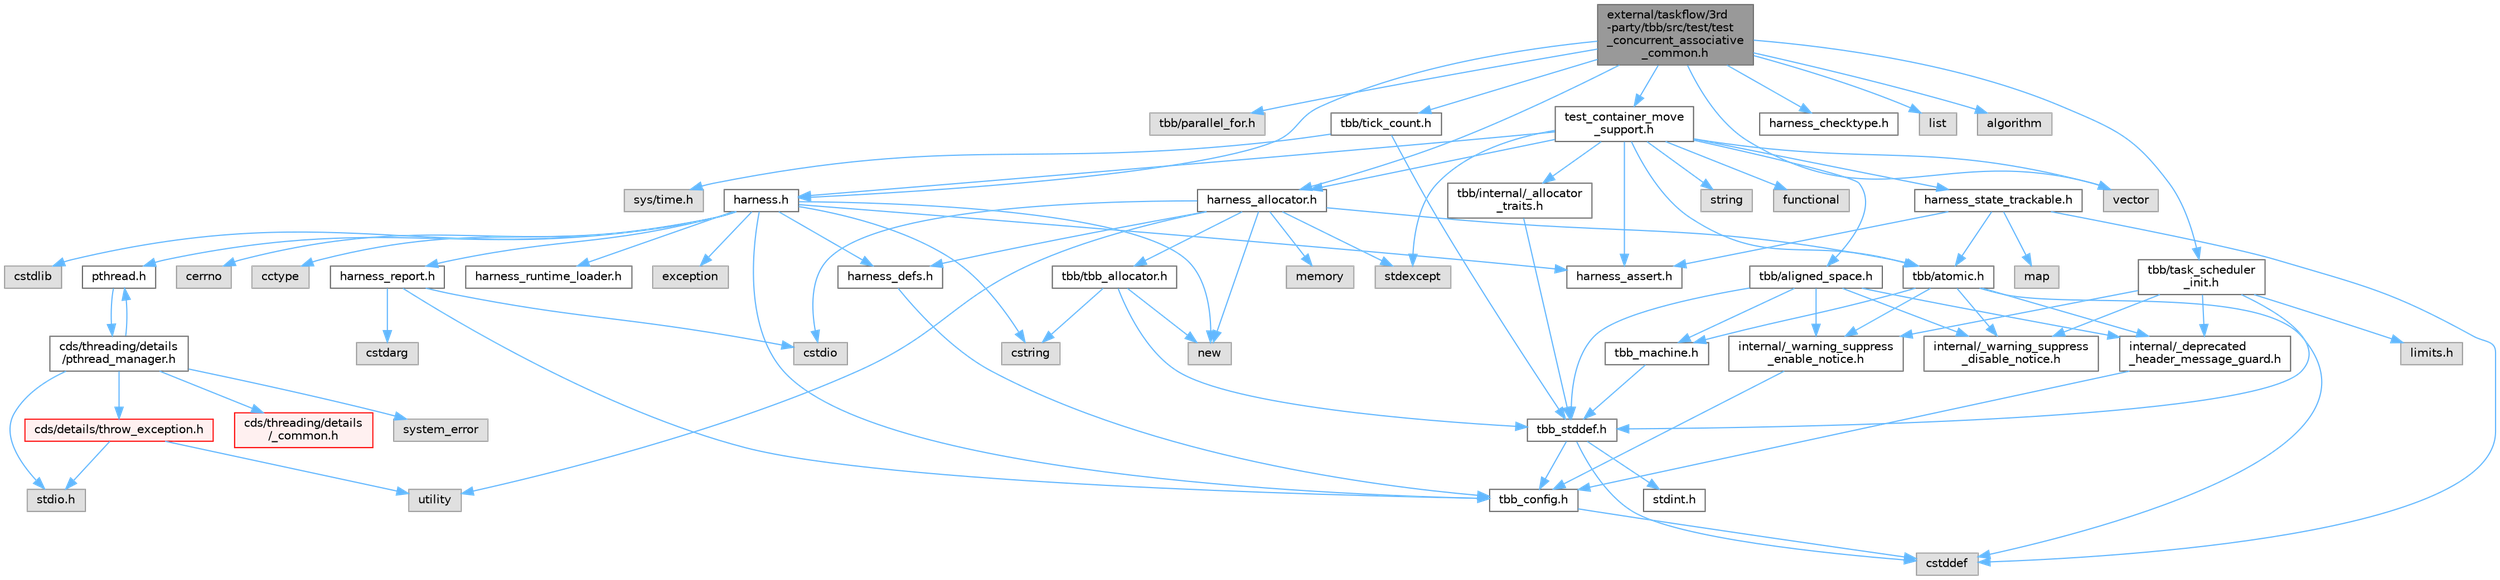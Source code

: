 digraph "external/taskflow/3rd-party/tbb/src/test/test_concurrent_associative_common.h"
{
 // LATEX_PDF_SIZE
  bgcolor="transparent";
  edge [fontname=Helvetica,fontsize=10,labelfontname=Helvetica,labelfontsize=10];
  node [fontname=Helvetica,fontsize=10,shape=box,height=0.2,width=0.4];
  Node1 [id="Node000001",label="external/taskflow/3rd\l-party/tbb/src/test/test\l_concurrent_associative\l_common.h",height=0.2,width=0.4,color="gray40", fillcolor="grey60", style="filled", fontcolor="black",tooltip=" "];
  Node1 -> Node2 [id="edge1_Node000001_Node000002",color="steelblue1",style="solid",tooltip=" "];
  Node2 [id="Node000002",label="tbb/parallel_for.h",height=0.2,width=0.4,color="grey60", fillcolor="#E0E0E0", style="filled",tooltip=" "];
  Node1 -> Node3 [id="edge2_Node000001_Node000003",color="steelblue1",style="solid",tooltip=" "];
  Node3 [id="Node000003",label="tbb/tick_count.h",height=0.2,width=0.4,color="grey40", fillcolor="white", style="filled",URL="$tick__count_8h.html",tooltip=" "];
  Node3 -> Node4 [id="edge3_Node000003_Node000004",color="steelblue1",style="solid",tooltip=" "];
  Node4 [id="Node000004",label="tbb_stddef.h",height=0.2,width=0.4,color="grey40", fillcolor="white", style="filled",URL="$tbb__stddef_8h.html",tooltip=" "];
  Node4 -> Node5 [id="edge4_Node000004_Node000005",color="steelblue1",style="solid",tooltip=" "];
  Node5 [id="Node000005",label="tbb_config.h",height=0.2,width=0.4,color="grey40", fillcolor="white", style="filled",URL="$tbb__config_8h.html",tooltip=" "];
  Node5 -> Node6 [id="edge5_Node000005_Node000006",color="steelblue1",style="solid",tooltip=" "];
  Node6 [id="Node000006",label="cstddef",height=0.2,width=0.4,color="grey60", fillcolor="#E0E0E0", style="filled",tooltip=" "];
  Node4 -> Node6 [id="edge6_Node000004_Node000006",color="steelblue1",style="solid",tooltip=" "];
  Node4 -> Node7 [id="edge7_Node000004_Node000007",color="steelblue1",style="solid",tooltip=" "];
  Node7 [id="Node000007",label="stdint.h",height=0.2,width=0.4,color="grey40", fillcolor="white", style="filled",URL="$stdint_8h.html",tooltip=" "];
  Node3 -> Node8 [id="edge8_Node000003_Node000008",color="steelblue1",style="solid",tooltip=" "];
  Node8 [id="Node000008",label="sys/time.h",height=0.2,width=0.4,color="grey60", fillcolor="#E0E0E0", style="filled",tooltip=" "];
  Node1 -> Node9 [id="edge9_Node000001_Node000009",color="steelblue1",style="solid",tooltip=" "];
  Node9 [id="Node000009",label="harness.h",height=0.2,width=0.4,color="grey40", fillcolor="white", style="filled",URL="$harness_8h.html",tooltip=" "];
  Node9 -> Node5 [id="edge10_Node000009_Node000005",color="steelblue1",style="solid",tooltip=" "];
  Node9 -> Node10 [id="edge11_Node000009_Node000010",color="steelblue1",style="solid",tooltip=" "];
  Node10 [id="Node000010",label="harness_defs.h",height=0.2,width=0.4,color="grey40", fillcolor="white", style="filled",URL="$harness__defs_8h.html",tooltip=" "];
  Node10 -> Node5 [id="edge12_Node000010_Node000005",color="steelblue1",style="solid",tooltip=" "];
  Node9 -> Node11 [id="edge13_Node000009_Node000011",color="steelblue1",style="solid",tooltip=" "];
  Node11 [id="Node000011",label="cstdlib",height=0.2,width=0.4,color="grey60", fillcolor="#E0E0E0", style="filled",tooltip=" "];
  Node9 -> Node12 [id="edge14_Node000009_Node000012",color="steelblue1",style="solid",tooltip=" "];
  Node12 [id="Node000012",label="cstring",height=0.2,width=0.4,color="grey60", fillcolor="#E0E0E0", style="filled",tooltip=" "];
  Node9 -> Node13 [id="edge15_Node000009_Node000013",color="steelblue1",style="solid",tooltip=" "];
  Node13 [id="Node000013",label="cerrno",height=0.2,width=0.4,color="grey60", fillcolor="#E0E0E0", style="filled",tooltip=" "];
  Node9 -> Node14 [id="edge16_Node000009_Node000014",color="steelblue1",style="solid",tooltip=" "];
  Node14 [id="Node000014",label="cctype",height=0.2,width=0.4,color="grey60", fillcolor="#E0E0E0", style="filled",tooltip=" "];
  Node9 -> Node15 [id="edge17_Node000009_Node000015",color="steelblue1",style="solid",tooltip=" "];
  Node15 [id="Node000015",label="new",height=0.2,width=0.4,color="grey60", fillcolor="#E0E0E0", style="filled",tooltip=" "];
  Node9 -> Node16 [id="edge18_Node000009_Node000016",color="steelblue1",style="solid",tooltip=" "];
  Node16 [id="Node000016",label="pthread.h",height=0.2,width=0.4,color="grey40", fillcolor="white", style="filled",URL="$pthread_8h.html",tooltip=" "];
  Node16 -> Node17 [id="edge19_Node000016_Node000017",color="steelblue1",style="solid",tooltip=" "];
  Node17 [id="Node000017",label="cds/threading/details\l/pthread_manager.h",height=0.2,width=0.4,color="grey40", fillcolor="white", style="filled",URL="$pthread__manager_8h.html",tooltip=" "];
  Node17 -> Node18 [id="edge20_Node000017_Node000018",color="steelblue1",style="solid",tooltip=" "];
  Node18 [id="Node000018",label="system_error",height=0.2,width=0.4,color="grey60", fillcolor="#E0E0E0", style="filled",tooltip=" "];
  Node17 -> Node19 [id="edge21_Node000017_Node000019",color="steelblue1",style="solid",tooltip=" "];
  Node19 [id="Node000019",label="stdio.h",height=0.2,width=0.4,color="grey60", fillcolor="#E0E0E0", style="filled",tooltip=" "];
  Node17 -> Node16 [id="edge22_Node000017_Node000016",color="steelblue1",style="solid",tooltip=" "];
  Node17 -> Node20 [id="edge23_Node000017_Node000020",color="steelblue1",style="solid",tooltip=" "];
  Node20 [id="Node000020",label="cds/threading/details\l/_common.h",height=0.2,width=0.4,color="red", fillcolor="#FFF0F0", style="filled",URL="$__common_8h.html",tooltip=" "];
  Node17 -> Node53 [id="edge24_Node000017_Node000053",color="steelblue1",style="solid",tooltip=" "];
  Node53 [id="Node000053",label="cds/details/throw_exception.h",height=0.2,width=0.4,color="red", fillcolor="#FFF0F0", style="filled",URL="$throw__exception_8h.html",tooltip=" "];
  Node53 -> Node19 [id="edge25_Node000053_Node000019",color="steelblue1",style="solid",tooltip=" "];
  Node53 -> Node54 [id="edge26_Node000053_Node000054",color="steelblue1",style="solid",tooltip=" "];
  Node54 [id="Node000054",label="utility",height=0.2,width=0.4,color="grey60", fillcolor="#E0E0E0", style="filled",tooltip=" "];
  Node9 -> Node62 [id="edge27_Node000009_Node000062",color="steelblue1",style="solid",tooltip=" "];
  Node62 [id="Node000062",label="harness_runtime_loader.h",height=0.2,width=0.4,color="grey40", fillcolor="white", style="filled",URL="$harness__runtime__loader_8h.html",tooltip=" "];
  Node9 -> Node63 [id="edge28_Node000009_Node000063",color="steelblue1",style="solid",tooltip=" "];
  Node63 [id="Node000063",label="harness_report.h",height=0.2,width=0.4,color="grey40", fillcolor="white", style="filled",URL="$harness__report_8h.html",tooltip=" "];
  Node63 -> Node64 [id="edge29_Node000063_Node000064",color="steelblue1",style="solid",tooltip=" "];
  Node64 [id="Node000064",label="cstdio",height=0.2,width=0.4,color="grey60", fillcolor="#E0E0E0", style="filled",tooltip=" "];
  Node63 -> Node65 [id="edge30_Node000063_Node000065",color="steelblue1",style="solid",tooltip=" "];
  Node65 [id="Node000065",label="cstdarg",height=0.2,width=0.4,color="grey60", fillcolor="#E0E0E0", style="filled",tooltip=" "];
  Node63 -> Node5 [id="edge31_Node000063_Node000005",color="steelblue1",style="solid",tooltip=" "];
  Node9 -> Node29 [id="edge32_Node000009_Node000029",color="steelblue1",style="solid",tooltip=" "];
  Node29 [id="Node000029",label="exception",height=0.2,width=0.4,color="grey60", fillcolor="#E0E0E0", style="filled",tooltip=" "];
  Node9 -> Node66 [id="edge33_Node000009_Node000066",color="steelblue1",style="solid",tooltip=" "];
  Node66 [id="Node000066",label="harness_assert.h",height=0.2,width=0.4,color="grey40", fillcolor="white", style="filled",URL="$harness__assert_8h.html",tooltip=" "];
  Node1 -> Node67 [id="edge34_Node000001_Node000067",color="steelblue1",style="solid",tooltip=" "];
  Node67 [id="Node000067",label="test_container_move\l_support.h",height=0.2,width=0.4,color="grey40", fillcolor="white", style="filled",URL="$test__container__move__support_8h.html",tooltip=" "];
  Node67 -> Node9 [id="edge35_Node000067_Node000009",color="steelblue1",style="solid",tooltip=" "];
  Node67 -> Node66 [id="edge36_Node000067_Node000066",color="steelblue1",style="solid",tooltip=" "];
  Node67 -> Node68 [id="edge37_Node000067_Node000068",color="steelblue1",style="solid",tooltip=" "];
  Node68 [id="Node000068",label="harness_allocator.h",height=0.2,width=0.4,color="grey40", fillcolor="white", style="filled",URL="$harness__allocator_8h.html",tooltip=" "];
  Node68 -> Node10 [id="edge38_Node000068_Node000010",color="steelblue1",style="solid",tooltip=" "];
  Node68 -> Node32 [id="edge39_Node000068_Node000032",color="steelblue1",style="solid",tooltip=" "];
  Node32 [id="Node000032",label="memory",height=0.2,width=0.4,color="grey60", fillcolor="#E0E0E0", style="filled",tooltip=" "];
  Node68 -> Node15 [id="edge40_Node000068_Node000015",color="steelblue1",style="solid",tooltip=" "];
  Node68 -> Node64 [id="edge41_Node000068_Node000064",color="steelblue1",style="solid",tooltip=" "];
  Node68 -> Node30 [id="edge42_Node000068_Node000030",color="steelblue1",style="solid",tooltip=" "];
  Node30 [id="Node000030",label="stdexcept",height=0.2,width=0.4,color="grey60", fillcolor="#E0E0E0", style="filled",tooltip=" "];
  Node68 -> Node54 [id="edge43_Node000068_Node000054",color="steelblue1",style="solid",tooltip=" "];
  Node68 -> Node69 [id="edge44_Node000068_Node000069",color="steelblue1",style="solid",tooltip=" "];
  Node69 [id="Node000069",label="tbb/atomic.h",height=0.2,width=0.4,color="grey40", fillcolor="white", style="filled",URL="$external_2taskflow_23rd-party_2tbb_2include_2tbb_2atomic_8h.html",tooltip=" "];
  Node69 -> Node70 [id="edge45_Node000069_Node000070",color="steelblue1",style="solid",tooltip=" "];
  Node70 [id="Node000070",label="internal/_deprecated\l_header_message_guard.h",height=0.2,width=0.4,color="grey40", fillcolor="white", style="filled",URL="$__deprecated__header__message__guard_8h.html",tooltip=" "];
  Node70 -> Node5 [id="edge46_Node000070_Node000005",color="steelblue1",style="solid",tooltip=" "];
  Node69 -> Node71 [id="edge47_Node000069_Node000071",color="steelblue1",style="solid",tooltip=" "];
  Node71 [id="Node000071",label="internal/_warning_suppress\l_enable_notice.h",height=0.2,width=0.4,color="grey40", fillcolor="white", style="filled",URL="$__warning__suppress__enable__notice_8h.html",tooltip=" "];
  Node71 -> Node5 [id="edge48_Node000071_Node000005",color="steelblue1",style="solid",tooltip=" "];
  Node69 -> Node6 [id="edge49_Node000069_Node000006",color="steelblue1",style="solid",tooltip=" "];
  Node69 -> Node72 [id="edge50_Node000069_Node000072",color="steelblue1",style="solid",tooltip=" "];
  Node72 [id="Node000072",label="tbb_machine.h",height=0.2,width=0.4,color="grey40", fillcolor="white", style="filled",URL="$tbb__machine_8h.html",tooltip=" "];
  Node72 -> Node4 [id="edge51_Node000072_Node000004",color="steelblue1",style="solid",tooltip=" "];
  Node69 -> Node73 [id="edge52_Node000069_Node000073",color="steelblue1",style="solid",tooltip=" "];
  Node73 [id="Node000073",label="internal/_warning_suppress\l_disable_notice.h",height=0.2,width=0.4,color="grey40", fillcolor="white", style="filled",URL="$__warning__suppress__disable__notice_8h.html",tooltip=" "];
  Node68 -> Node74 [id="edge53_Node000068_Node000074",color="steelblue1",style="solid",tooltip=" "];
  Node74 [id="Node000074",label="tbb/tbb_allocator.h",height=0.2,width=0.4,color="grey40", fillcolor="white", style="filled",URL="$tbb__allocator_8h.html",tooltip=" "];
  Node74 -> Node4 [id="edge54_Node000074_Node000004",color="steelblue1",style="solid",tooltip=" "];
  Node74 -> Node15 [id="edge55_Node000074_Node000015",color="steelblue1",style="solid",tooltip=" "];
  Node74 -> Node12 [id="edge56_Node000074_Node000012",color="steelblue1",style="solid",tooltip=" "];
  Node67 -> Node75 [id="edge57_Node000067_Node000075",color="steelblue1",style="solid",tooltip=" "];
  Node75 [id="Node000075",label="harness_state_trackable.h",height=0.2,width=0.4,color="grey40", fillcolor="white", style="filled",URL="$harness__state__trackable_8h.html",tooltip=" "];
  Node75 -> Node6 [id="edge58_Node000075_Node000006",color="steelblue1",style="solid",tooltip=" "];
  Node75 -> Node76 [id="edge59_Node000075_Node000076",color="steelblue1",style="solid",tooltip=" "];
  Node76 [id="Node000076",label="map",height=0.2,width=0.4,color="grey60", fillcolor="#E0E0E0", style="filled",tooltip=" "];
  Node75 -> Node69 [id="edge60_Node000075_Node000069",color="steelblue1",style="solid",tooltip=" "];
  Node75 -> Node66 [id="edge61_Node000075_Node000066",color="steelblue1",style="solid",tooltip=" "];
  Node67 -> Node69 [id="edge62_Node000067_Node000069",color="steelblue1",style="solid",tooltip=" "];
  Node67 -> Node77 [id="edge63_Node000067_Node000077",color="steelblue1",style="solid",tooltip=" "];
  Node77 [id="Node000077",label="tbb/aligned_space.h",height=0.2,width=0.4,color="grey40", fillcolor="white", style="filled",URL="$aligned__space_8h.html",tooltip=" "];
  Node77 -> Node70 [id="edge64_Node000077_Node000070",color="steelblue1",style="solid",tooltip=" "];
  Node77 -> Node71 [id="edge65_Node000077_Node000071",color="steelblue1",style="solid",tooltip=" "];
  Node77 -> Node4 [id="edge66_Node000077_Node000004",color="steelblue1",style="solid",tooltip=" "];
  Node77 -> Node72 [id="edge67_Node000077_Node000072",color="steelblue1",style="solid",tooltip=" "];
  Node77 -> Node73 [id="edge68_Node000077_Node000073",color="steelblue1",style="solid",tooltip=" "];
  Node67 -> Node78 [id="edge69_Node000067_Node000078",color="steelblue1",style="solid",tooltip=" "];
  Node78 [id="Node000078",label="tbb/internal/_allocator\l_traits.h",height=0.2,width=0.4,color="grey40", fillcolor="white", style="filled",URL="$__allocator__traits_8h.html",tooltip=" "];
  Node78 -> Node4 [id="edge70_Node000078_Node000004",color="steelblue1",style="solid",tooltip=" "];
  Node67 -> Node30 [id="edge71_Node000067_Node000030",color="steelblue1",style="solid",tooltip=" "];
  Node67 -> Node31 [id="edge72_Node000067_Node000031",color="steelblue1",style="solid",tooltip=" "];
  Node31 [id="Node000031",label="string",height=0.2,width=0.4,color="grey60", fillcolor="#E0E0E0", style="filled",tooltip=" "];
  Node67 -> Node79 [id="edge73_Node000067_Node000079",color="steelblue1",style="solid",tooltip=" "];
  Node79 [id="Node000079",label="functional",height=0.2,width=0.4,color="grey60", fillcolor="#E0E0E0", style="filled",tooltip=" "];
  Node67 -> Node80 [id="edge74_Node000067_Node000080",color="steelblue1",style="solid",tooltip=" "];
  Node80 [id="Node000080",label="vector",height=0.2,width=0.4,color="grey60", fillcolor="#E0E0E0", style="filled",tooltip=" "];
  Node1 -> Node81 [id="edge75_Node000001_Node000081",color="steelblue1",style="solid",tooltip=" "];
  Node81 [id="Node000081",label="harness_checktype.h",height=0.2,width=0.4,color="grey40", fillcolor="white", style="filled",URL="$harness__checktype_8h.html",tooltip=" "];
  Node1 -> Node68 [id="edge76_Node000001_Node000068",color="steelblue1",style="solid",tooltip=" "];
  Node1 -> Node80 [id="edge77_Node000001_Node000080",color="steelblue1",style="solid",tooltip=" "];
  Node1 -> Node82 [id="edge78_Node000001_Node000082",color="steelblue1",style="solid",tooltip=" "];
  Node82 [id="Node000082",label="list",height=0.2,width=0.4,color="grey60", fillcolor="#E0E0E0", style="filled",tooltip=" "];
  Node1 -> Node83 [id="edge79_Node000001_Node000083",color="steelblue1",style="solid",tooltip=" "];
  Node83 [id="Node000083",label="algorithm",height=0.2,width=0.4,color="grey60", fillcolor="#E0E0E0", style="filled",tooltip=" "];
  Node1 -> Node84 [id="edge80_Node000001_Node000084",color="steelblue1",style="solid",tooltip=" "];
  Node84 [id="Node000084",label="tbb/task_scheduler\l_init.h",height=0.2,width=0.4,color="grey40", fillcolor="white", style="filled",URL="$task__scheduler__init_8h.html",tooltip=" "];
  Node84 -> Node70 [id="edge81_Node000084_Node000070",color="steelblue1",style="solid",tooltip=" "];
  Node84 -> Node71 [id="edge82_Node000084_Node000071",color="steelblue1",style="solid",tooltip=" "];
  Node84 -> Node4 [id="edge83_Node000084_Node000004",color="steelblue1",style="solid",tooltip=" "];
  Node84 -> Node85 [id="edge84_Node000084_Node000085",color="steelblue1",style="solid",tooltip=" "];
  Node85 [id="Node000085",label="limits.h",height=0.2,width=0.4,color="grey60", fillcolor="#E0E0E0", style="filled",tooltip=" "];
  Node84 -> Node73 [id="edge85_Node000084_Node000073",color="steelblue1",style="solid",tooltip=" "];
}
